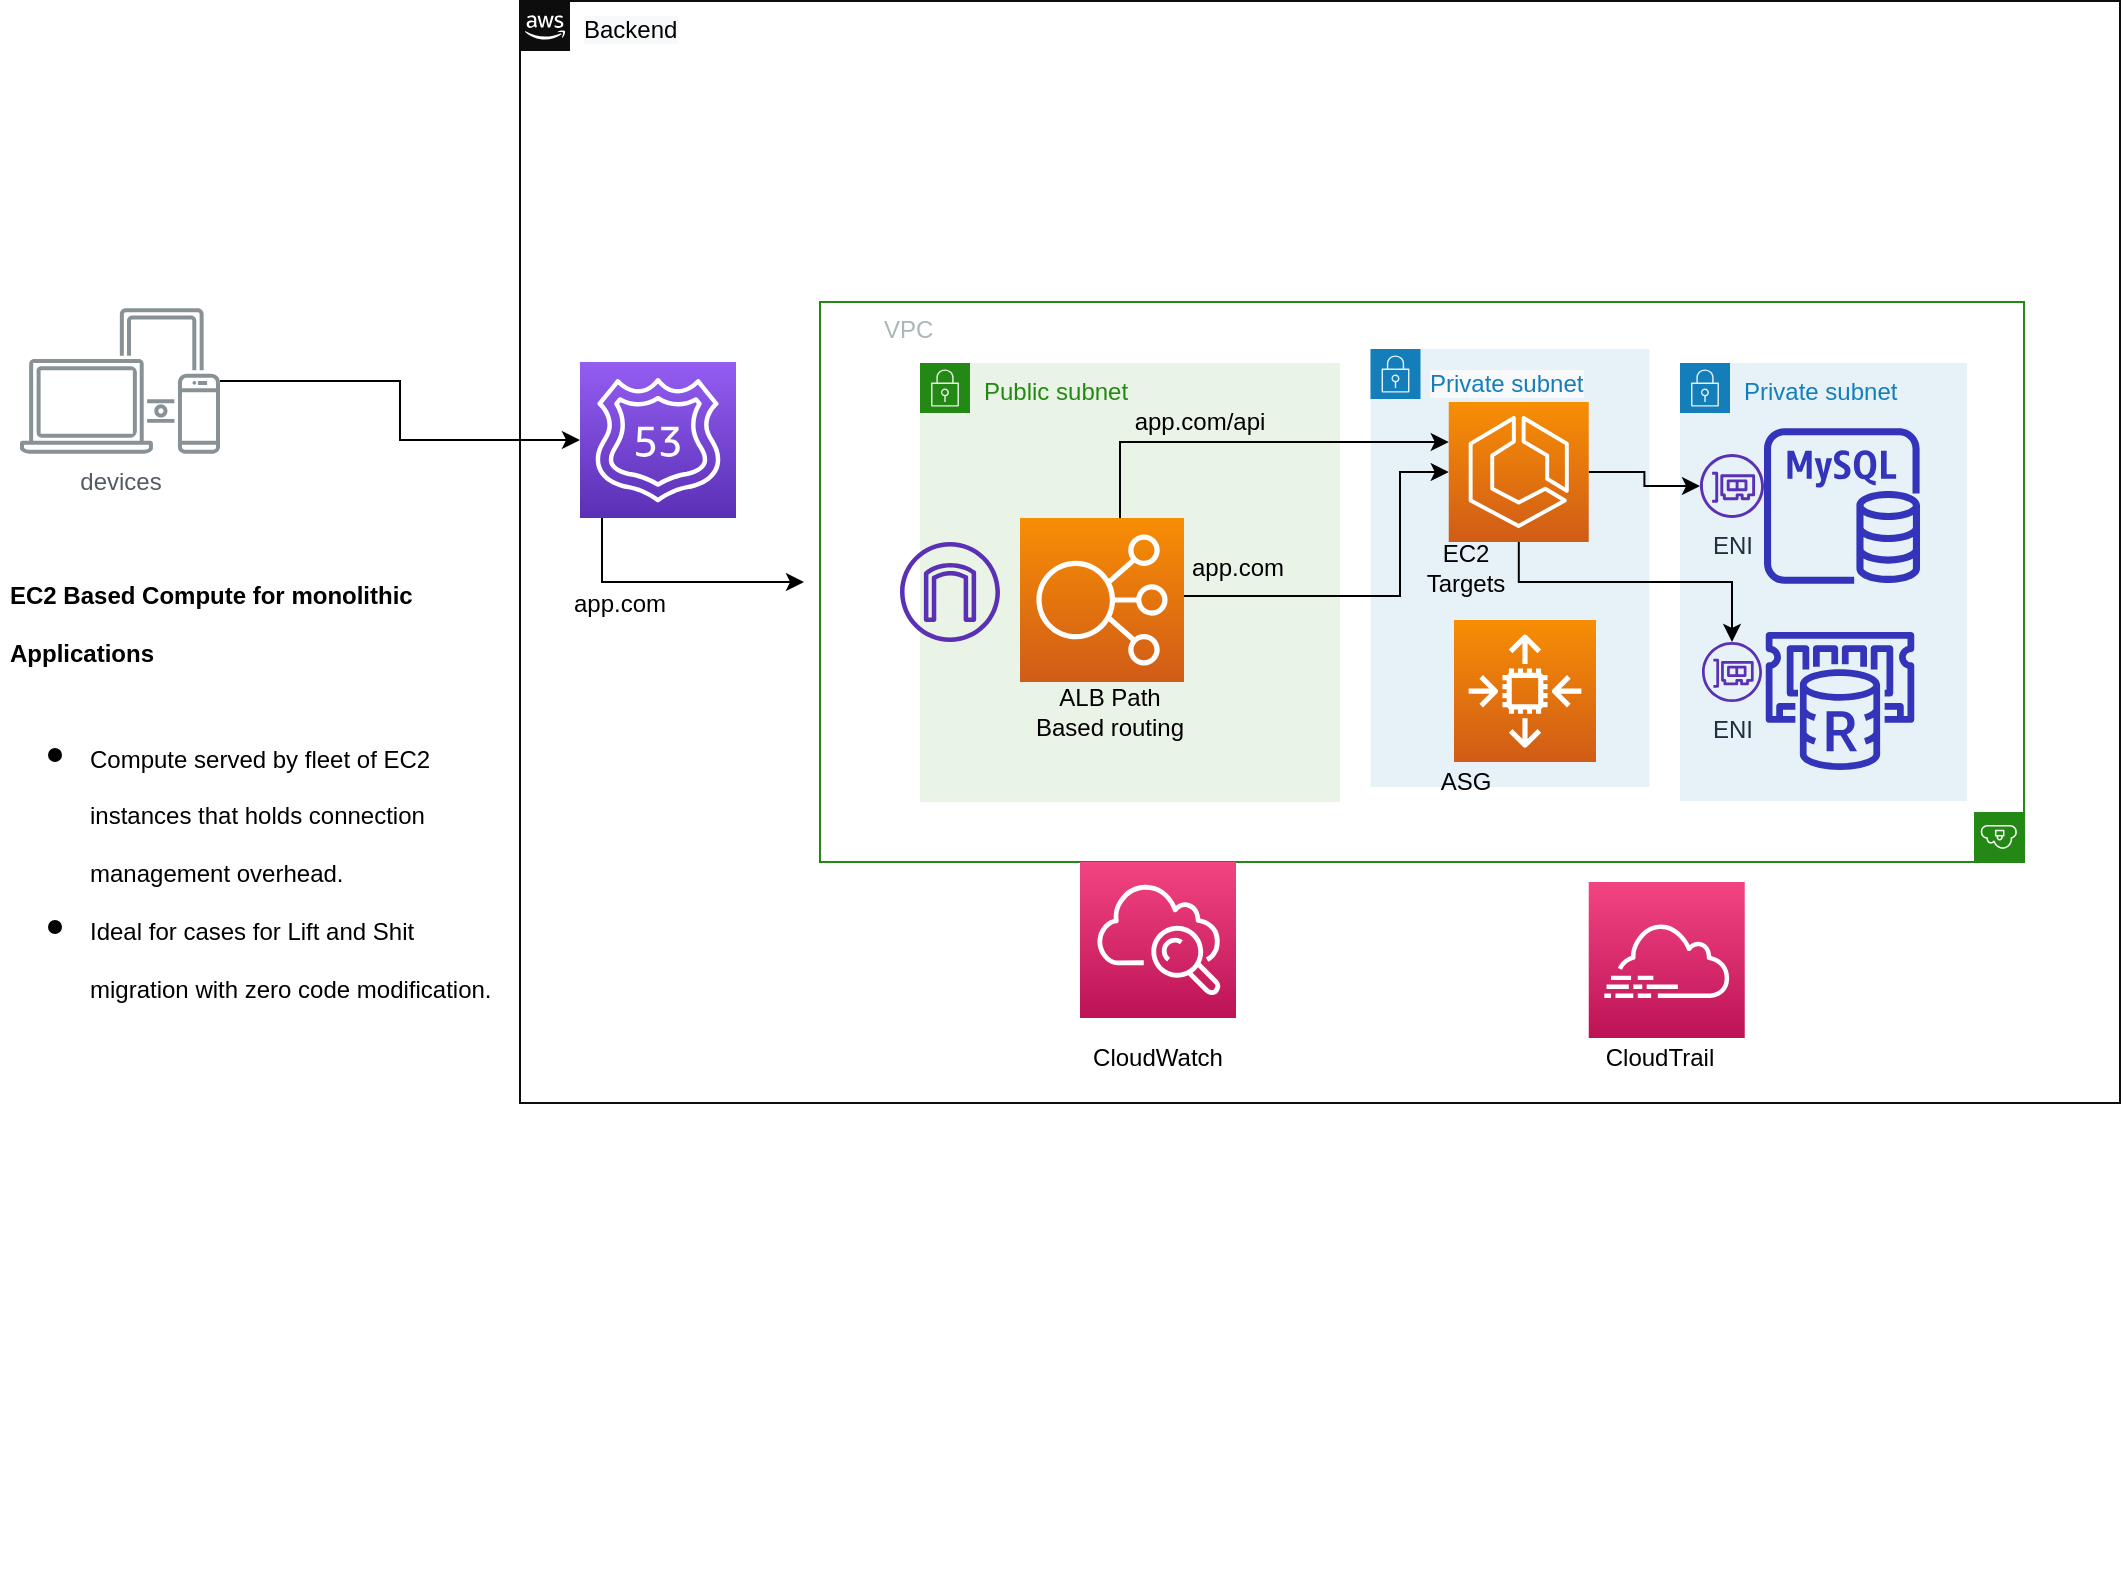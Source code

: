 <mxfile version="13.3.0" type="github"><diagram id="5YqV7aeCpT0gA9eQQBi8" name="Page-1"><mxGraphModel dx="1426" dy="741" grid="1" gridSize="10" guides="1" tooltips="1" connect="1" arrows="1" fold="1" page="1" pageScale="1" pageWidth="827" pageHeight="1169" math="0" shadow="0"><root><mxCell id="0"/><mxCell id="1" parent="0"/><mxCell id="jTm_X5ptWoJomPzZvTav-6" value="VPC" style="points=[[0,0],[0.25,0],[0.5,0],[0.75,0],[1,0],[1,0.25],[1,0.5],[1,0.75],[1,1],[0.75,1],[0.5,1],[0.25,1],[0,1],[0,0.75],[0,0.5],[0,0.25]];outlineConnect=0;gradientColor=none;html=1;whiteSpace=wrap;fontSize=12;fontStyle=0;shape=mxgraph.aws4.group;grIcon=mxgraph.aws4.group_vpc;strokeColor=#248814;fillColor=none;verticalAlign=top;align=left;spacingLeft=30;fontColor=#AAB7B8;dashed=0;direction=west;" parent="1" vertex="1"><mxGeometry x="600" y="240" width="602" height="280" as="geometry"/></mxCell><mxCell id="YoM1EGy6H82A4-IvOis5-20" value="Public subnet" style="points=[[0,0],[0.25,0],[0.5,0],[0.75,0],[1,0],[1,0.25],[1,0.5],[1,0.75],[1,1],[0.75,1],[0.5,1],[0.25,1],[0,1],[0,0.75],[0,0.5],[0,0.25]];outlineConnect=0;gradientColor=none;html=1;whiteSpace=wrap;fontSize=12;fontStyle=0;shape=mxgraph.aws4.group;grIcon=mxgraph.aws4.group_security_group;grStroke=0;strokeColor=#248814;fillColor=#E9F3E6;verticalAlign=top;align=left;spacingLeft=30;fontColor=#248814;dashed=0;" parent="1" vertex="1"><mxGeometry x="650" y="270.5" width="210" height="219.5" as="geometry"/></mxCell><mxCell id="jTm_X5ptWoJomPzZvTav-5" value="&lt;meta charset=&quot;utf-8&quot;&gt;&lt;span style=&quot;color: rgb(0, 0, 0); font-family: helvetica; font-size: 12px; font-style: normal; font-weight: 400; letter-spacing: normal; text-align: center; text-indent: 0px; text-transform: none; word-spacing: 0px; background-color: rgb(248, 249, 250); display: inline; float: none;&quot;&gt;Backend&lt;/span&gt;" style="points=[[0,0],[0.25,0],[0.5,0],[0.75,0],[1,0],[1,0.25],[1,0.5],[1,0.75],[1,1],[0.75,1],[0.5,1],[0.25,1],[0,1],[0,0.75],[0,0.5],[0,0.25]];outlineConnect=0;gradientColor=none;html=1;whiteSpace=wrap;fontSize=12;fontStyle=0;shape=mxgraph.aws4.group;grIcon=mxgraph.aws4.group_aws_cloud_alt;strokeColor=#0D0D0D;fillColor=none;verticalAlign=top;align=left;spacingLeft=30;fontColor=#232F3E;dashed=0;shadow=0;" parent="1" vertex="1"><mxGeometry x="450" y="89.5" width="800" height="551" as="geometry"/></mxCell><mxCell id="HdA-l2Z6SDHU2BZY50B2-22" value="" style="outlineConnect=0;fontColor=#232F3E;gradientColor=#F78E04;gradientDirection=north;fillColor=#D05C17;strokeColor=#ffffff;dashed=0;verticalLabelPosition=bottom;verticalAlign=top;align=center;html=1;fontSize=12;fontStyle=0;aspect=fixed;shape=mxgraph.aws4.resourceIcon;resIcon=mxgraph.aws4.elastic_load_balancing;" parent="1" vertex="1"><mxGeometry x="700" y="348" width="82" height="82" as="geometry"/></mxCell><mxCell id="HdA-l2Z6SDHU2BZY50B2-54" value="" style="edgeStyle=orthogonalEdgeStyle;rounded=0;orthogonalLoop=1;jettySize=auto;html=1;" parent="1" source="HdA-l2Z6SDHU2BZY50B2-23" target="HdA-l2Z6SDHU2BZY50B2-53" edge="1"><mxGeometry relative="1" as="geometry"><mxPoint x="799.8" y="300.75" as="sourcePoint"/><mxPoint x="910" y="200" as="targetPoint"/><Array as="points"/></mxGeometry></mxCell><mxCell id="HdA-l2Z6SDHU2BZY50B2-17" value="" style="points=[[0,0],[0.25,0],[0.5,0],[0.75,0],[1,0],[1,0.25],[1,0.5],[1,0.75],[1,1],[0.75,1],[0.5,1],[0.25,1],[0,1],[0,0.75],[0,0.5],[0,0.25]];outlineConnect=0;gradientColor=none;html=1;whiteSpace=wrap;fontSize=12;fontStyle=0;shape=mxgraph.aws4.group;grIcon=mxgraph.aws4.group_security_group;grStroke=0;strokeColor=#147EBA;fillColor=#E6F2F8;verticalAlign=top;align=left;spacingLeft=30;fontColor=#147EBA;dashed=0;" parent="1" vertex="1"><mxGeometry x="875.25" y="263.5" width="139.5" height="219" as="geometry"/></mxCell><mxCell id="jTm_X5ptWoJomPzZvTav-11" value="Private subnet" style="points=[[0,0],[0.25,0],[0.5,0],[0.75,0],[1,0],[1,0.25],[1,0.5],[1,0.75],[1,1],[0.75,1],[0.5,1],[0.25,1],[0,1],[0,0.75],[0,0.5],[0,0.25]];outlineConnect=0;gradientColor=none;html=1;whiteSpace=wrap;fontSize=12;fontStyle=0;shape=mxgraph.aws4.group;grIcon=mxgraph.aws4.group_security_group;grStroke=0;strokeColor=#147EBA;fillColor=#E6F2F8;verticalAlign=top;align=left;spacingLeft=30;fontColor=#147EBA;dashed=0;" parent="1" vertex="1"><mxGeometry x="1030" y="270.5" width="143.5" height="219" as="geometry"/></mxCell><mxCell id="HdA-l2Z6SDHU2BZY50B2-9" style="edgeStyle=orthogonalEdgeStyle;rounded=0;orthogonalLoop=1;jettySize=auto;html=1;" parent="1" source="jTm_X5ptWoJomPzZvTav-4" target="HdA-l2Z6SDHU2BZY50B2-6" edge="1"><mxGeometry relative="1" as="geometry"/></mxCell><mxCell id="jTm_X5ptWoJomPzZvTav-4" value="devices" style="outlineConnect=0;gradientColor=none;fontColor=#545B64;strokeColor=none;fillColor=#879196;dashed=0;verticalLabelPosition=bottom;verticalAlign=top;align=center;html=1;fontSize=12;fontStyle=0;aspect=fixed;shape=mxgraph.aws4.illustration_devices;pointerEvents=1" parent="1" vertex="1"><mxGeometry x="200" y="243" width="100" height="73" as="geometry"/></mxCell><mxCell id="jTm_X5ptWoJomPzZvTav-13" value="" style="outlineConnect=0;fontColor=#232F3E;gradientColor=none;fillColor=#3334B9;strokeColor=none;dashed=0;verticalLabelPosition=bottom;verticalAlign=top;align=center;html=1;fontSize=12;fontStyle=0;aspect=fixed;pointerEvents=1;shape=mxgraph.aws4.elasticache_for_redis;" parent="1" vertex="1"><mxGeometry x="1071" y="405" width="78" height="69" as="geometry"/></mxCell><mxCell id="jTm_X5ptWoJomPzZvTav-18" value="" style="outlineConnect=0;fontColor=#232F3E;gradientColor=#F34482;gradientDirection=north;fillColor=#BC1356;strokeColor=#ffffff;dashed=0;verticalLabelPosition=bottom;verticalAlign=top;align=center;html=1;fontSize=12;fontStyle=0;aspect=fixed;shape=mxgraph.aws4.resourceIcon;resIcon=mxgraph.aws4.cloudwatch;" parent="1" vertex="1"><mxGeometry x="730" y="520" width="78" height="78" as="geometry"/></mxCell><mxCell id="jTm_X5ptWoJomPzZvTav-19" value="" style="outlineConnect=0;fontColor=#232F3E;gradientColor=#F34482;gradientDirection=north;fillColor=#BC1356;strokeColor=#ffffff;dashed=0;verticalLabelPosition=bottom;verticalAlign=top;align=center;html=1;fontSize=12;fontStyle=0;aspect=fixed;shape=mxgraph.aws4.resourceIcon;resIcon=mxgraph.aws4.cloudtrail;" parent="1" vertex="1"><mxGeometry x="984.37" y="530" width="78" height="78" as="geometry"/></mxCell><mxCell id="jTm_X5ptWoJomPzZvTav-23" value="ENI" style="outlineConnect=0;fontColor=#232F3E;gradientColor=none;fillColor=#5A30B5;strokeColor=none;dashed=0;verticalLabelPosition=bottom;verticalAlign=top;align=center;html=1;fontSize=12;fontStyle=0;aspect=fixed;pointerEvents=1;shape=mxgraph.aws4.elastic_network_interface;" parent="1" vertex="1"><mxGeometry x="1040" y="316" width="32" height="32" as="geometry"/></mxCell><mxCell id="jTm_X5ptWoJomPzZvTav-24" value="ENI" style="outlineConnect=0;fontColor=#232F3E;gradientColor=none;fillColor=#5A30B5;strokeColor=none;dashed=0;verticalLabelPosition=bottom;verticalAlign=top;align=center;html=1;fontSize=12;fontStyle=0;aspect=fixed;pointerEvents=1;shape=mxgraph.aws4.elastic_network_interface;" parent="1" vertex="1"><mxGeometry x="1041" y="410" width="30" height="30" as="geometry"/></mxCell><mxCell id="jTm_X5ptWoJomPzZvTav-90" value="app.com" style="text;html=1;strokeColor=none;fillColor=none;align=center;verticalAlign=middle;whiteSpace=wrap;rounded=0;shadow=0;" parent="1" vertex="1"><mxGeometry x="480" y="381" width="40" height="20" as="geometry"/></mxCell><mxCell id="jTm_X5ptWoJomPzZvTav-95" value="&lt;h1&gt;&lt;div&gt;&lt;div&gt;&lt;span style=&quot;font-size: 12px&quot;&gt;EC2 Based Compute for monolithic&amp;nbsp; Applications&lt;/span&gt;&lt;/div&gt;&lt;/div&gt;&lt;div&gt;&lt;ul&gt;&lt;li&gt;&lt;span style=&quot;font-size: 12px ; font-weight: normal&quot;&gt;Compute served by fleet of EC2 instances that holds connection management overhead.&lt;/span&gt;&lt;/li&gt;&lt;li&gt;&lt;span style=&quot;font-size: 12px ; font-weight: normal&quot;&gt;Ideal for cases for Lift and Shit migration with zero code modification.&lt;/span&gt;&lt;/li&gt;&lt;/ul&gt;&lt;/div&gt;&lt;/h1&gt;" style="text;html=1;strokeColor=none;fillColor=none;spacing=5;spacingTop=-20;whiteSpace=wrap;overflow=hidden;rounded=0;shadow=0;" parent="1" vertex="1"><mxGeometry x="190" y="363" width="260" height="510" as="geometry"/></mxCell><mxCell id="HdA-l2Z6SDHU2BZY50B2-2" value="CloudWatch" style="text;html=1;strokeColor=none;fillColor=none;align=center;verticalAlign=middle;whiteSpace=wrap;rounded=0;" parent="1" vertex="1"><mxGeometry x="749" y="608" width="40" height="20" as="geometry"/></mxCell><mxCell id="HdA-l2Z6SDHU2BZY50B2-4" value="CloudTrail" style="text;html=1;strokeColor=none;fillColor=none;align=center;verticalAlign=middle;whiteSpace=wrap;rounded=0;" parent="1" vertex="1"><mxGeometry x="1000" y="608" width="40" height="20" as="geometry"/></mxCell><mxCell id="YoM1EGy6H82A4-IvOis5-30" value="" style="edgeStyle=orthogonalEdgeStyle;rounded=0;orthogonalLoop=1;jettySize=auto;html=1;" parent="1" source="HdA-l2Z6SDHU2BZY50B2-6" edge="1"><mxGeometry relative="1" as="geometry"><Array as="points"><mxPoint x="491" y="380"/></Array><mxPoint x="592" y="380" as="targetPoint"/></mxGeometry></mxCell><mxCell id="HdA-l2Z6SDHU2BZY50B2-6" value="" style="outlineConnect=0;fontColor=#232F3E;gradientColor=#945DF2;gradientDirection=north;fillColor=#5A30B5;strokeColor=#ffffff;dashed=0;verticalLabelPosition=bottom;verticalAlign=top;align=center;html=1;fontSize=12;fontStyle=0;aspect=fixed;shape=mxgraph.aws4.resourceIcon;resIcon=mxgraph.aws4.route_53;" parent="1" vertex="1"><mxGeometry x="480" y="270" width="78" height="78" as="geometry"/></mxCell><mxCell id="HdA-l2Z6SDHU2BZY50B2-33" style="edgeStyle=orthogonalEdgeStyle;rounded=0;orthogonalLoop=1;jettySize=auto;html=1;" parent="1" source="HdA-l2Z6SDHU2BZY50B2-22" target="HdA-l2Z6SDHU2BZY50B2-23" edge="1"><mxGeometry relative="1" as="geometry"><Array as="points"><mxPoint x="890" y="387"/><mxPoint x="890" y="325"/></Array></mxGeometry></mxCell><mxCell id="YoM1EGy6H82A4-IvOis5-24" value="" style="edgeStyle=orthogonalEdgeStyle;rounded=0;orthogonalLoop=1;jettySize=auto;html=1;" parent="1" source="HdA-l2Z6SDHU2BZY50B2-23" target="jTm_X5ptWoJomPzZvTav-23" edge="1"><mxGeometry relative="1" as="geometry"/></mxCell><mxCell id="YoM1EGy6H82A4-IvOis5-28" style="edgeStyle=orthogonalEdgeStyle;rounded=0;orthogonalLoop=1;jettySize=auto;html=1;" parent="1" source="HdA-l2Z6SDHU2BZY50B2-23" target="jTm_X5ptWoJomPzZvTav-24" edge="1"><mxGeometry relative="1" as="geometry"><Array as="points"><mxPoint x="949" y="380"/><mxPoint x="1056" y="380"/></Array></mxGeometry></mxCell><mxCell id="HdA-l2Z6SDHU2BZY50B2-23" value="" style="outlineConnect=0;fontColor=#232F3E;gradientColor=#F78E04;gradientDirection=north;fillColor=#D05C17;strokeColor=#ffffff;dashed=0;verticalLabelPosition=bottom;verticalAlign=top;align=center;html=1;fontSize=12;fontStyle=0;aspect=fixed;shape=mxgraph.aws4.resourceIcon;resIcon=mxgraph.aws4.ecs;" parent="1" vertex="1"><mxGeometry x="914.37" y="290" width="70" height="70" as="geometry"/></mxCell><mxCell id="HdA-l2Z6SDHU2BZY50B2-25" value="" style="outlineConnect=0;fontColor=#232F3E;gradientColor=#F78E04;gradientDirection=north;fillColor=#D05C17;strokeColor=#ffffff;dashed=0;verticalLabelPosition=bottom;verticalAlign=top;align=center;html=1;fontSize=12;fontStyle=0;aspect=fixed;shape=mxgraph.aws4.resourceIcon;resIcon=mxgraph.aws4.auto_scaling2;" parent="1" vertex="1"><mxGeometry x="917" y="399" width="71" height="71" as="geometry"/></mxCell><mxCell id="HdA-l2Z6SDHU2BZY50B2-48" value="EC2 Targets" style="text;html=1;strokeColor=none;fillColor=none;align=center;verticalAlign=middle;whiteSpace=wrap;rounded=0;" parent="1" vertex="1"><mxGeometry x="902.5" y="363" width="40" height="20" as="geometry"/></mxCell><mxCell id="HdA-l2Z6SDHU2BZY50B2-51" value="ASG" style="text;html=1;strokeColor=none;fillColor=none;align=center;verticalAlign=middle;whiteSpace=wrap;rounded=0;" parent="1" vertex="1"><mxGeometry x="902.5" y="469.5" width="40" height="20" as="geometry"/></mxCell><mxCell id="HdA-l2Z6SDHU2BZY50B2-53" value="&lt;meta charset=&quot;utf-8&quot;&gt;&lt;span style=&quot;color: rgb(20, 126, 186); font-family: helvetica; font-size: 12px; font-style: normal; font-weight: 400; letter-spacing: normal; text-align: left; text-indent: 0px; text-transform: none; word-spacing: 0px; background-color: rgb(248, 249, 250); display: inline; float: none;&quot;&gt;Private subnet&lt;/span&gt;" style="text;whiteSpace=wrap;html=1;" parent="1" vertex="1"><mxGeometry x="902.5" y="266.88" width="100" height="30" as="geometry"/></mxCell><mxCell id="YoM1EGy6H82A4-IvOis5-33" value="" style="outlineConnect=0;fontColor=#232F3E;gradientColor=none;fillColor=#5A30B5;strokeColor=none;dashed=0;verticalLabelPosition=bottom;verticalAlign=top;align=center;html=1;fontSize=12;fontStyle=0;aspect=fixed;pointerEvents=1;shape=mxgraph.aws4.internet_gateway;" parent="1" vertex="1"><mxGeometry x="640" y="360" width="50" height="50" as="geometry"/></mxCell><mxCell id="BG9a6fQKEV6jPpMxSJ0W-1" value="" style="outlineConnect=0;fontColor=#232F3E;gradientColor=none;fillColor=#3334B9;strokeColor=none;dashed=0;verticalLabelPosition=bottom;verticalAlign=top;align=center;html=1;fontSize=12;fontStyle=0;aspect=fixed;pointerEvents=1;shape=mxgraph.aws4.rds_mysql_instance;" vertex="1" parent="1"><mxGeometry x="1072" y="303" width="78" height="78" as="geometry"/></mxCell><mxCell id="BG9a6fQKEV6jPpMxSJ0W-4" value="ALB Path Based routing" style="text;html=1;strokeColor=none;fillColor=none;align=center;verticalAlign=middle;whiteSpace=wrap;rounded=0;" vertex="1" parent="1"><mxGeometry x="700" y="429.5" width="90" height="30.5" as="geometry"/></mxCell><mxCell id="BG9a6fQKEV6jPpMxSJ0W-5" value="app.com" style="text;html=1;strokeColor=none;fillColor=none;align=center;verticalAlign=middle;whiteSpace=wrap;rounded=0;" vertex="1" parent="1"><mxGeometry x="789" y="363" width="40" height="20" as="geometry"/></mxCell><mxCell id="BG9a6fQKEV6jPpMxSJ0W-9" style="edgeStyle=orthogonalEdgeStyle;rounded=0;orthogonalLoop=1;jettySize=auto;html=1;" edge="1" parent="1" source="HdA-l2Z6SDHU2BZY50B2-22" target="HdA-l2Z6SDHU2BZY50B2-23"><mxGeometry relative="1" as="geometry"><Array as="points"><mxPoint x="750" y="310"/></Array></mxGeometry></mxCell><mxCell id="BG9a6fQKEV6jPpMxSJ0W-10" value="app.com/api" style="text;html=1;strokeColor=none;fillColor=none;align=center;verticalAlign=middle;whiteSpace=wrap;rounded=0;" vertex="1" parent="1"><mxGeometry x="770" y="290" width="40" height="20" as="geometry"/></mxCell></root></mxGraphModel></diagram></mxfile>